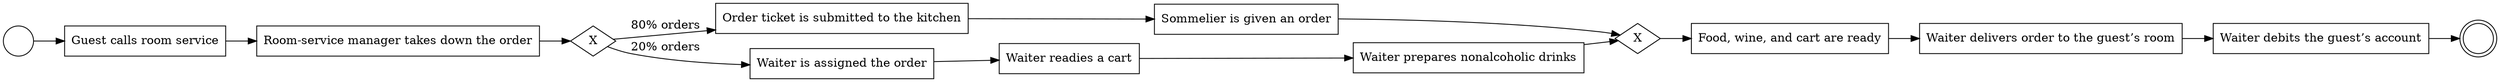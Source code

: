 digraph {
rankdir=LR;
"start_1"[shape=circle label=""];
"end_1"[shape=doublecircle label=""];
"Guest calls room service"[shape=rectangle];
"Room-service manager takes down the order"[shape=rectangle];
"Order ticket is submitted to the kitchen"[shape=rectangle];
"Sommelier is given an order"[shape=rectangle];
"Waiter is assigned the order"[shape=rectangle];
"Waiter readies a cart"[shape=rectangle];
"Waiter prepares nonalcoholic drinks"[shape=rectangle];
"Food, wine, and cart are ready"[shape=rectangle];
"Waiter delivers order to the guest’s room"[shape=rectangle];
"Waiter debits the guest’s account"[shape=rectangle];
"seg_1"[shape=diamond label="X"];
"meg_1"[shape=diamond label="X"];

"start_1" -> "Guest calls room service";
"Guest calls room service" -> "Room-service manager takes down the order";
"Room-service manager takes down the order" -> "seg_1";
"seg_1" -> "Order ticket is submitted to the kitchen"[label="80% orders"];
"seg_1" -> "Waiter is assigned the order"[label="20% orders"];
"Order ticket is submitted to the kitchen" -> "Sommelier is given an order";
"Sommelier is given an order" -> "meg_1";
"Waiter is assigned the order" -> "Waiter readies a cart";
"Waiter readies a cart" -> "Waiter prepares nonalcoholic drinks";
"Waiter prepares nonalcoholic drinks" -> "meg_1";
"meg_1" -> "Food, wine, and cart are ready";
"Food, wine, and cart are ready" -> "Waiter delivers order to the guest’s room";
"Waiter delivers order to the guest’s room" -> "Waiter debits the guest’s account";
"Waiter debits the guest’s account" -> "end_1";
}